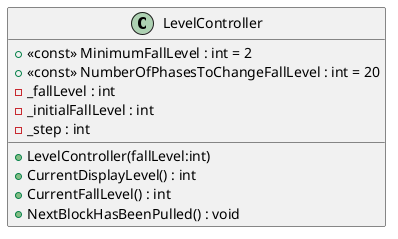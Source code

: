 @startuml
class LevelController {
    + <<const>> MinimumFallLevel : int = 2
    + <<const>> NumberOfPhasesToChangeFallLevel : int = 20
    - _fallLevel : int
    - _initialFallLevel : int
    - _step : int
    + LevelController(fallLevel:int)
    + CurrentDisplayLevel() : int
    + CurrentFallLevel() : int
    + NextBlockHasBeenPulled() : void
}
@enduml
